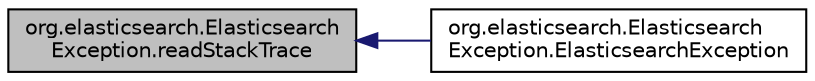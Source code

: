 digraph "org.elasticsearch.ElasticsearchException.readStackTrace"
{
  edge [fontname="Helvetica",fontsize="10",labelfontname="Helvetica",labelfontsize="10"];
  node [fontname="Helvetica",fontsize="10",shape=record];
  rankdir="LR";
  Node56 [label="org.elasticsearch.Elasticsearch\lException.readStackTrace",height=0.2,width=0.4,color="black", fillcolor="grey75", style="filled", fontcolor="black"];
  Node56 -> Node57 [dir="back",color="midnightblue",fontsize="10",style="solid",fontname="Helvetica"];
  Node57 [label="org.elasticsearch.Elasticsearch\lException.ElasticsearchException",height=0.2,width=0.4,color="black", fillcolor="white", style="filled",URL="$classorg_1_1elasticsearch_1_1_elasticsearch_exception.html#a2202d9407b99327ee6af4af27d92f913"];
}
